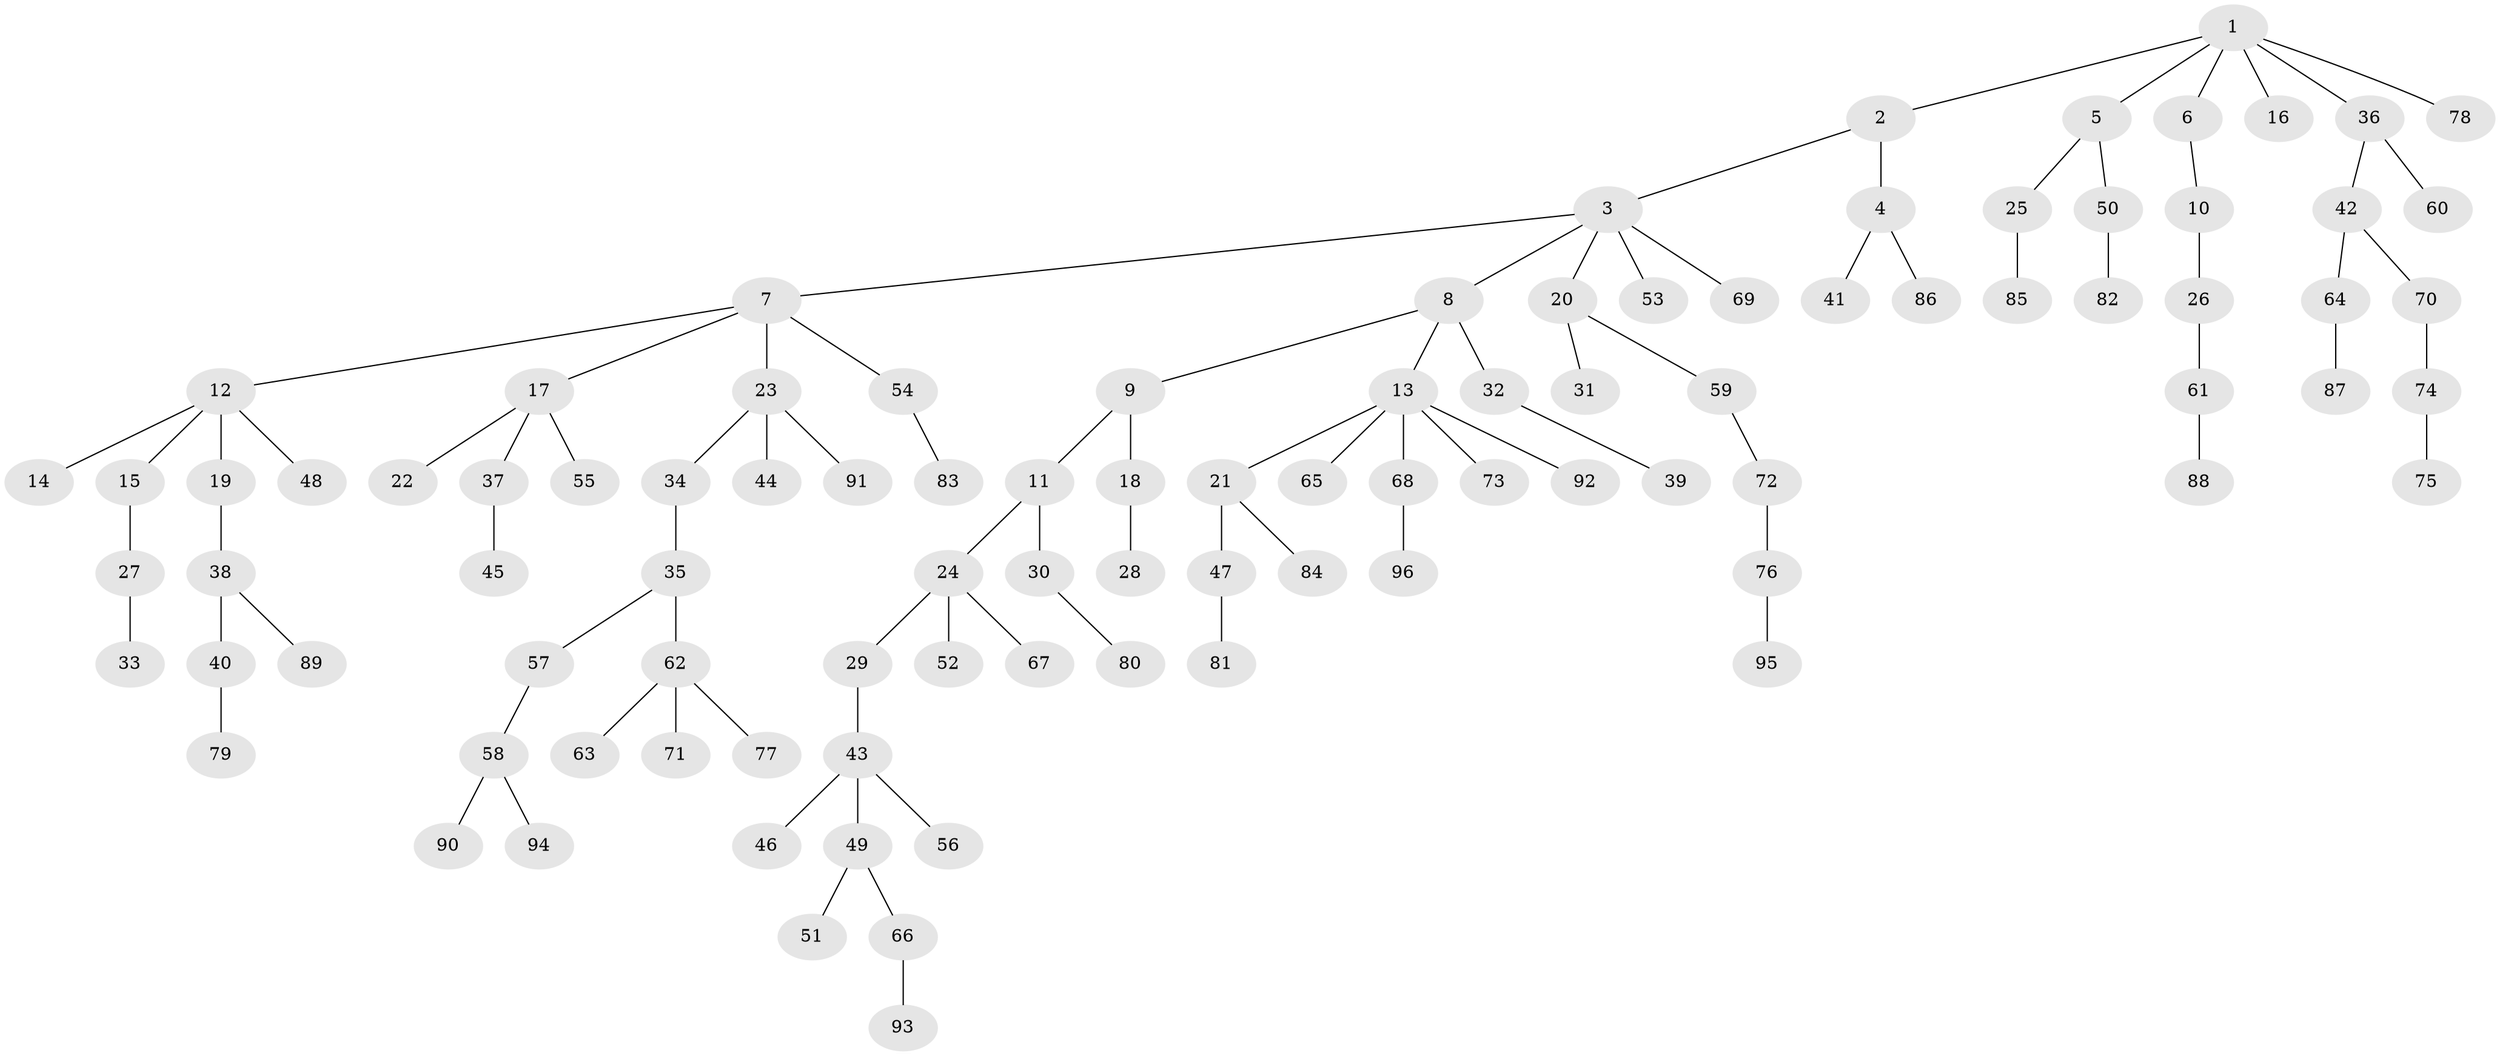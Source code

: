 // Generated by graph-tools (version 1.1) at 2025/50/03/09/25 03:50:25]
// undirected, 96 vertices, 95 edges
graph export_dot {
graph [start="1"]
  node [color=gray90,style=filled];
  1;
  2;
  3;
  4;
  5;
  6;
  7;
  8;
  9;
  10;
  11;
  12;
  13;
  14;
  15;
  16;
  17;
  18;
  19;
  20;
  21;
  22;
  23;
  24;
  25;
  26;
  27;
  28;
  29;
  30;
  31;
  32;
  33;
  34;
  35;
  36;
  37;
  38;
  39;
  40;
  41;
  42;
  43;
  44;
  45;
  46;
  47;
  48;
  49;
  50;
  51;
  52;
  53;
  54;
  55;
  56;
  57;
  58;
  59;
  60;
  61;
  62;
  63;
  64;
  65;
  66;
  67;
  68;
  69;
  70;
  71;
  72;
  73;
  74;
  75;
  76;
  77;
  78;
  79;
  80;
  81;
  82;
  83;
  84;
  85;
  86;
  87;
  88;
  89;
  90;
  91;
  92;
  93;
  94;
  95;
  96;
  1 -- 2;
  1 -- 5;
  1 -- 6;
  1 -- 16;
  1 -- 36;
  1 -- 78;
  2 -- 3;
  2 -- 4;
  3 -- 7;
  3 -- 8;
  3 -- 20;
  3 -- 53;
  3 -- 69;
  4 -- 41;
  4 -- 86;
  5 -- 25;
  5 -- 50;
  6 -- 10;
  7 -- 12;
  7 -- 17;
  7 -- 23;
  7 -- 54;
  8 -- 9;
  8 -- 13;
  8 -- 32;
  9 -- 11;
  9 -- 18;
  10 -- 26;
  11 -- 24;
  11 -- 30;
  12 -- 14;
  12 -- 15;
  12 -- 19;
  12 -- 48;
  13 -- 21;
  13 -- 65;
  13 -- 68;
  13 -- 73;
  13 -- 92;
  15 -- 27;
  17 -- 22;
  17 -- 37;
  17 -- 55;
  18 -- 28;
  19 -- 38;
  20 -- 31;
  20 -- 59;
  21 -- 47;
  21 -- 84;
  23 -- 34;
  23 -- 44;
  23 -- 91;
  24 -- 29;
  24 -- 52;
  24 -- 67;
  25 -- 85;
  26 -- 61;
  27 -- 33;
  29 -- 43;
  30 -- 80;
  32 -- 39;
  34 -- 35;
  35 -- 57;
  35 -- 62;
  36 -- 42;
  36 -- 60;
  37 -- 45;
  38 -- 40;
  38 -- 89;
  40 -- 79;
  42 -- 64;
  42 -- 70;
  43 -- 46;
  43 -- 49;
  43 -- 56;
  47 -- 81;
  49 -- 51;
  49 -- 66;
  50 -- 82;
  54 -- 83;
  57 -- 58;
  58 -- 90;
  58 -- 94;
  59 -- 72;
  61 -- 88;
  62 -- 63;
  62 -- 71;
  62 -- 77;
  64 -- 87;
  66 -- 93;
  68 -- 96;
  70 -- 74;
  72 -- 76;
  74 -- 75;
  76 -- 95;
}
